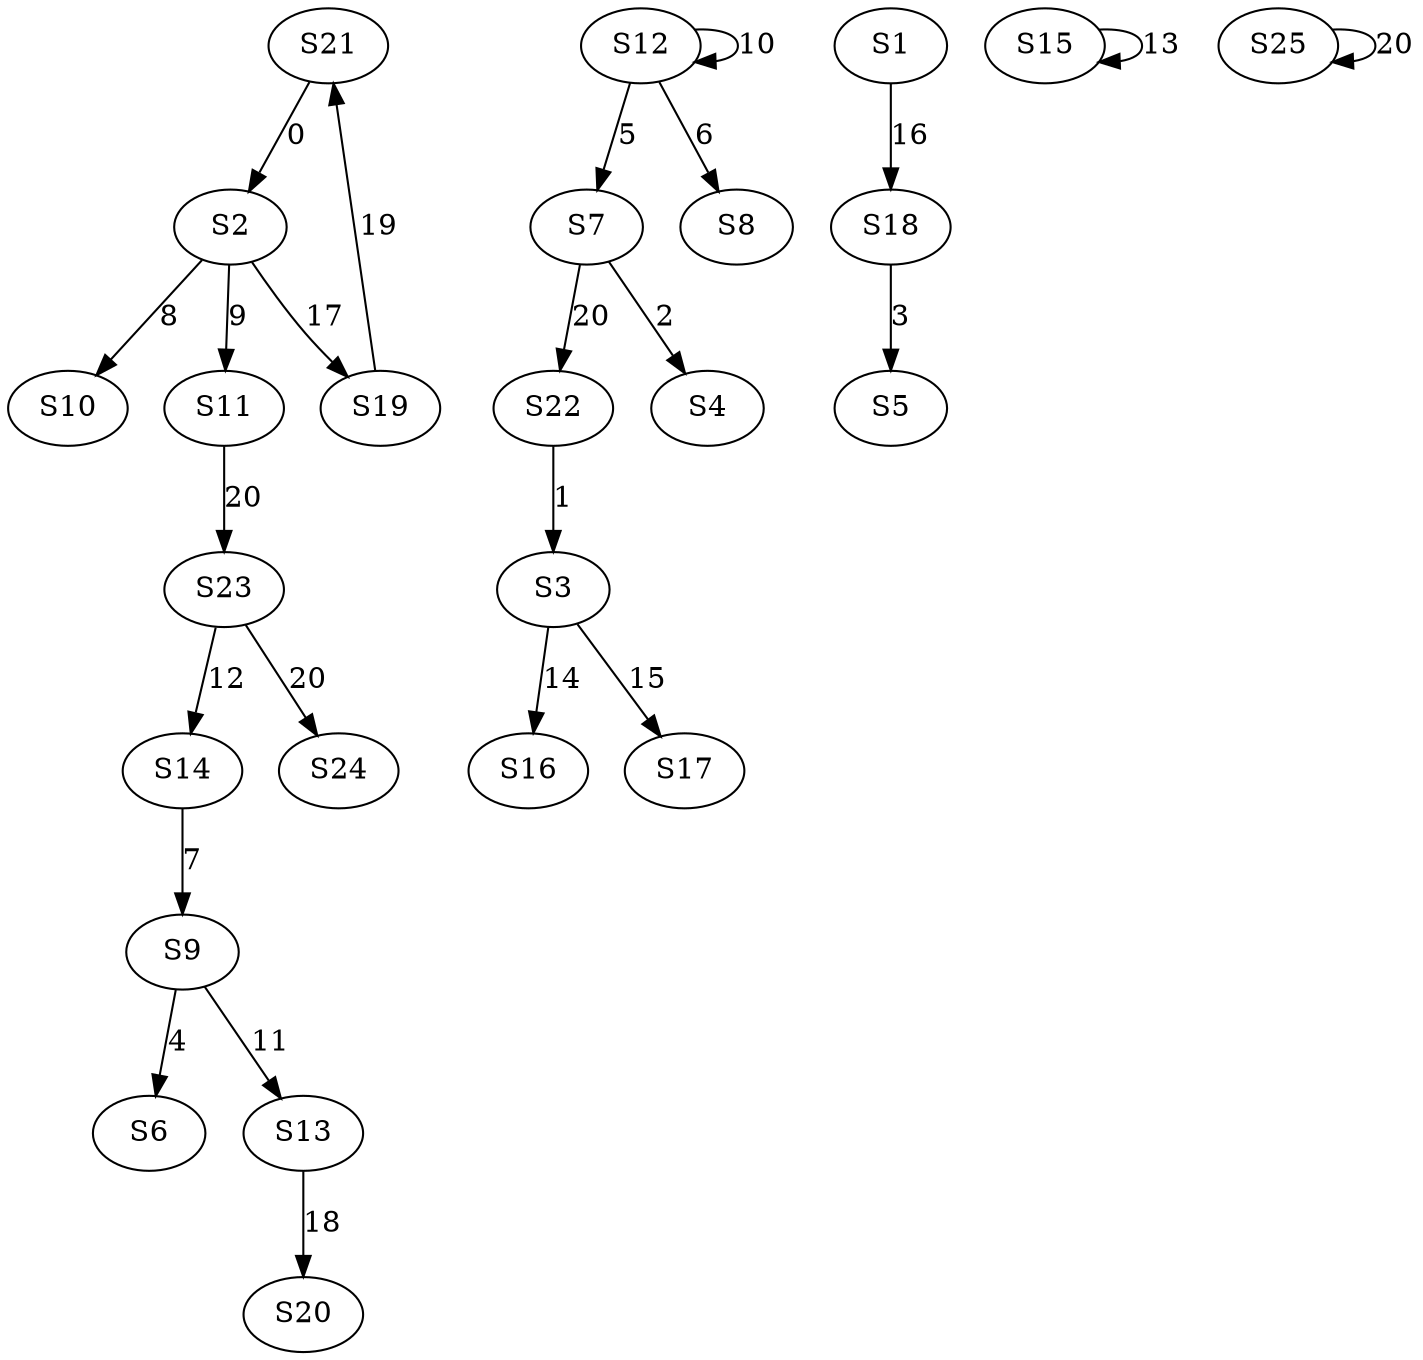strict digraph {
	S21 -> S2 [ label = 0 ];
	S22 -> S3 [ label = 1 ];
	S7 -> S4 [ label = 2 ];
	S18 -> S5 [ label = 3 ];
	S9 -> S6 [ label = 4 ];
	S12 -> S7 [ label = 5 ];
	S12 -> S8 [ label = 6 ];
	S14 -> S9 [ label = 7 ];
	S2 -> S10 [ label = 8 ];
	S2 -> S11 [ label = 9 ];
	S12 -> S12 [ label = 10 ];
	S9 -> S13 [ label = 11 ];
	S23 -> S14 [ label = 12 ];
	S15 -> S15 [ label = 13 ];
	S3 -> S16 [ label = 14 ];
	S3 -> S17 [ label = 15 ];
	S1 -> S18 [ label = 16 ];
	S2 -> S19 [ label = 17 ];
	S13 -> S20 [ label = 18 ];
	S19 -> S21 [ label = 19 ];
	S7 -> S22 [ label = 20 ];
	S11 -> S23 [ label = 20 ];
	S23 -> S24 [ label = 20 ];
	S25 -> S25 [ label = 20 ];
}